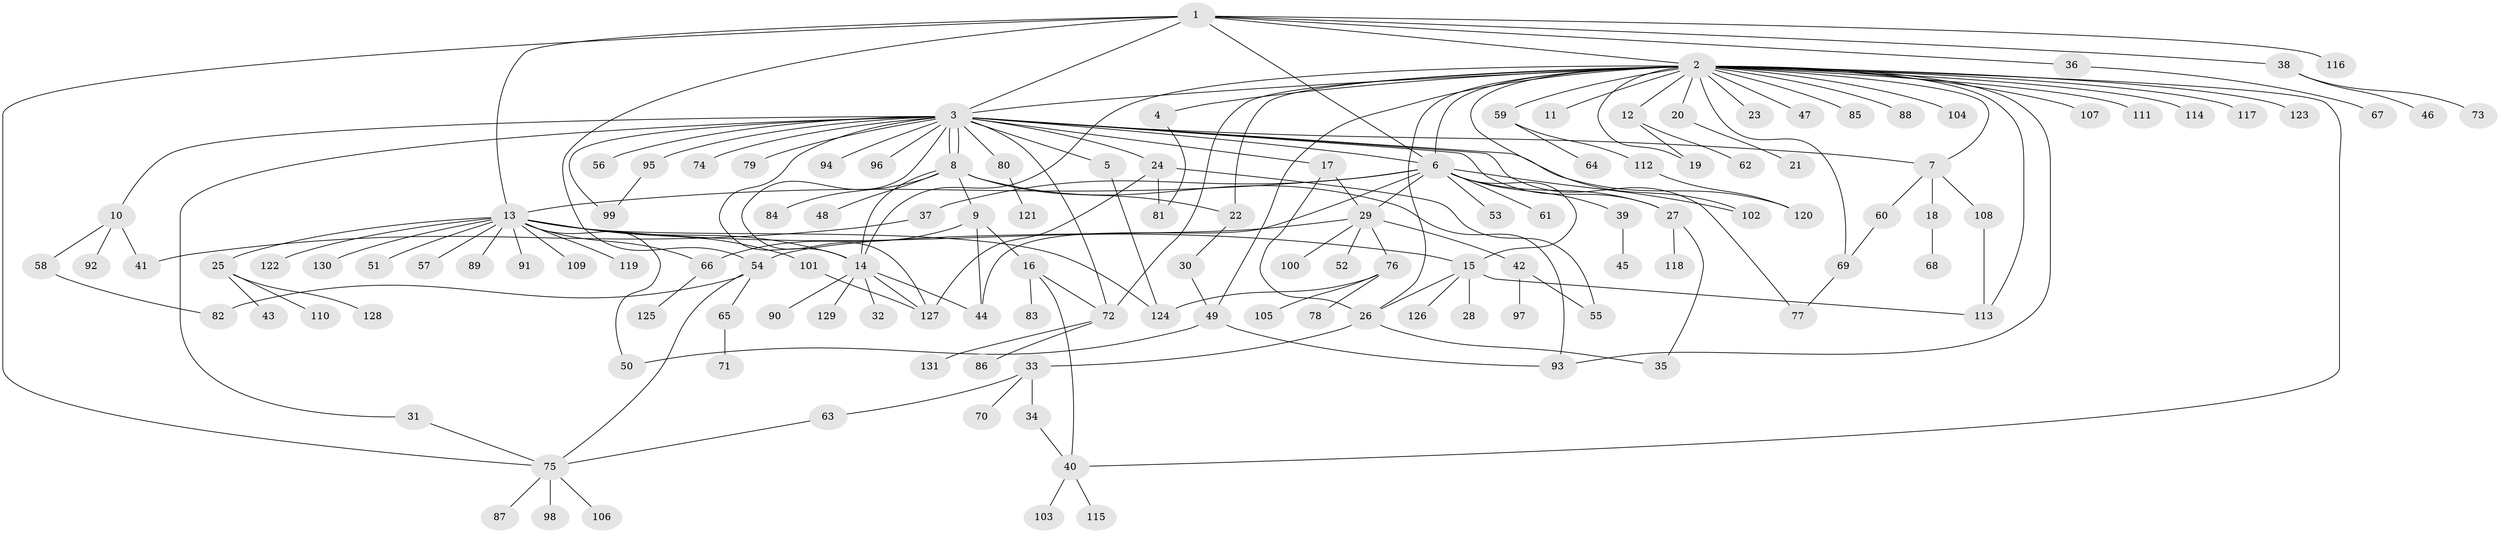 // coarse degree distribution, {8: 0.030303030303030304, 16: 0.030303030303030304, 14: 0.015151515151515152, 4: 0.09090909090909091, 6: 0.06060606060606061, 12: 0.015151515151515152, 5: 0.07575757575757576, 3: 0.13636363636363635, 2: 0.12121212121212122, 1: 0.42424242424242425}
// Generated by graph-tools (version 1.1) at 2025/50/03/04/25 22:50:05]
// undirected, 131 vertices, 178 edges
graph export_dot {
  node [color=gray90,style=filled];
  1;
  2;
  3;
  4;
  5;
  6;
  7;
  8;
  9;
  10;
  11;
  12;
  13;
  14;
  15;
  16;
  17;
  18;
  19;
  20;
  21;
  22;
  23;
  24;
  25;
  26;
  27;
  28;
  29;
  30;
  31;
  32;
  33;
  34;
  35;
  36;
  37;
  38;
  39;
  40;
  41;
  42;
  43;
  44;
  45;
  46;
  47;
  48;
  49;
  50;
  51;
  52;
  53;
  54;
  55;
  56;
  57;
  58;
  59;
  60;
  61;
  62;
  63;
  64;
  65;
  66;
  67;
  68;
  69;
  70;
  71;
  72;
  73;
  74;
  75;
  76;
  77;
  78;
  79;
  80;
  81;
  82;
  83;
  84;
  85;
  86;
  87;
  88;
  89;
  90;
  91;
  92;
  93;
  94;
  95;
  96;
  97;
  98;
  99;
  100;
  101;
  102;
  103;
  104;
  105;
  106;
  107;
  108;
  109;
  110;
  111;
  112;
  113;
  114;
  115;
  116;
  117;
  118;
  119;
  120;
  121;
  122;
  123;
  124;
  125;
  126;
  127;
  128;
  129;
  130;
  131;
  1 -- 2;
  1 -- 3;
  1 -- 6;
  1 -- 13;
  1 -- 36;
  1 -- 38;
  1 -- 54;
  1 -- 75;
  1 -- 116;
  2 -- 3;
  2 -- 4;
  2 -- 6;
  2 -- 7;
  2 -- 11;
  2 -- 12;
  2 -- 14;
  2 -- 19;
  2 -- 20;
  2 -- 22;
  2 -- 23;
  2 -- 26;
  2 -- 40;
  2 -- 47;
  2 -- 49;
  2 -- 59;
  2 -- 69;
  2 -- 72;
  2 -- 85;
  2 -- 88;
  2 -- 93;
  2 -- 102;
  2 -- 104;
  2 -- 107;
  2 -- 111;
  2 -- 113;
  2 -- 114;
  2 -- 117;
  2 -- 123;
  3 -- 5;
  3 -- 6;
  3 -- 7;
  3 -- 8;
  3 -- 8;
  3 -- 10;
  3 -- 14;
  3 -- 17;
  3 -- 24;
  3 -- 27;
  3 -- 31;
  3 -- 56;
  3 -- 72;
  3 -- 74;
  3 -- 77;
  3 -- 79;
  3 -- 80;
  3 -- 94;
  3 -- 95;
  3 -- 96;
  3 -- 99;
  3 -- 120;
  3 -- 127;
  4 -- 81;
  5 -- 124;
  6 -- 13;
  6 -- 15;
  6 -- 27;
  6 -- 29;
  6 -- 37;
  6 -- 39;
  6 -- 44;
  6 -- 53;
  6 -- 61;
  6 -- 102;
  7 -- 18;
  7 -- 60;
  7 -- 108;
  8 -- 9;
  8 -- 14;
  8 -- 22;
  8 -- 48;
  8 -- 84;
  8 -- 93;
  9 -- 16;
  9 -- 44;
  9 -- 66;
  10 -- 41;
  10 -- 58;
  10 -- 92;
  12 -- 19;
  12 -- 62;
  13 -- 14;
  13 -- 15;
  13 -- 25;
  13 -- 50;
  13 -- 51;
  13 -- 57;
  13 -- 66;
  13 -- 89;
  13 -- 91;
  13 -- 101;
  13 -- 109;
  13 -- 119;
  13 -- 122;
  13 -- 124;
  13 -- 130;
  14 -- 32;
  14 -- 44;
  14 -- 90;
  14 -- 127;
  14 -- 129;
  15 -- 26;
  15 -- 28;
  15 -- 113;
  15 -- 126;
  16 -- 40;
  16 -- 72;
  16 -- 83;
  17 -- 26;
  17 -- 29;
  18 -- 68;
  20 -- 21;
  22 -- 30;
  24 -- 55;
  24 -- 81;
  24 -- 127;
  25 -- 43;
  25 -- 110;
  25 -- 128;
  26 -- 33;
  26 -- 35;
  27 -- 35;
  27 -- 118;
  29 -- 42;
  29 -- 52;
  29 -- 54;
  29 -- 76;
  29 -- 100;
  30 -- 49;
  31 -- 75;
  33 -- 34;
  33 -- 63;
  33 -- 70;
  34 -- 40;
  36 -- 67;
  37 -- 41;
  38 -- 46;
  38 -- 73;
  39 -- 45;
  40 -- 103;
  40 -- 115;
  42 -- 55;
  42 -- 97;
  49 -- 50;
  49 -- 93;
  54 -- 65;
  54 -- 75;
  54 -- 82;
  58 -- 82;
  59 -- 64;
  59 -- 112;
  60 -- 69;
  63 -- 75;
  65 -- 71;
  66 -- 125;
  69 -- 77;
  72 -- 86;
  72 -- 131;
  75 -- 87;
  75 -- 98;
  75 -- 106;
  76 -- 78;
  76 -- 105;
  76 -- 124;
  80 -- 121;
  95 -- 99;
  101 -- 127;
  108 -- 113;
  112 -- 120;
}

